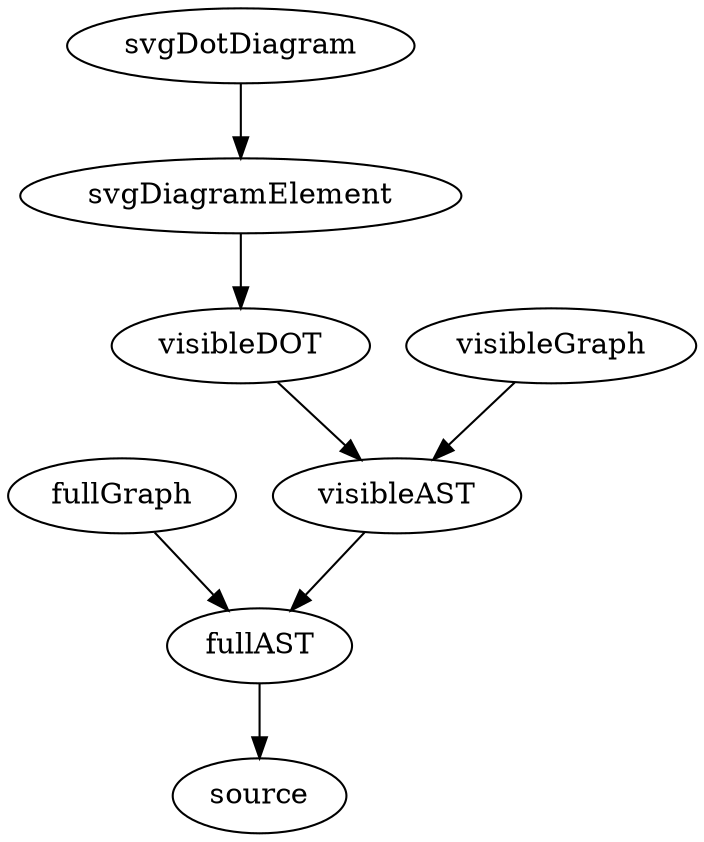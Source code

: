 digraph G {
    fullAST -> source
    fullGraph -> fullAST
    visibleAST -> fullAST
    visibleDOT -> visibleAST
    visibleGraph -> visibleAST

    svgDiagramElement -> visibleDOT
    svgDotDiagram -> svgDiagramElement
}
